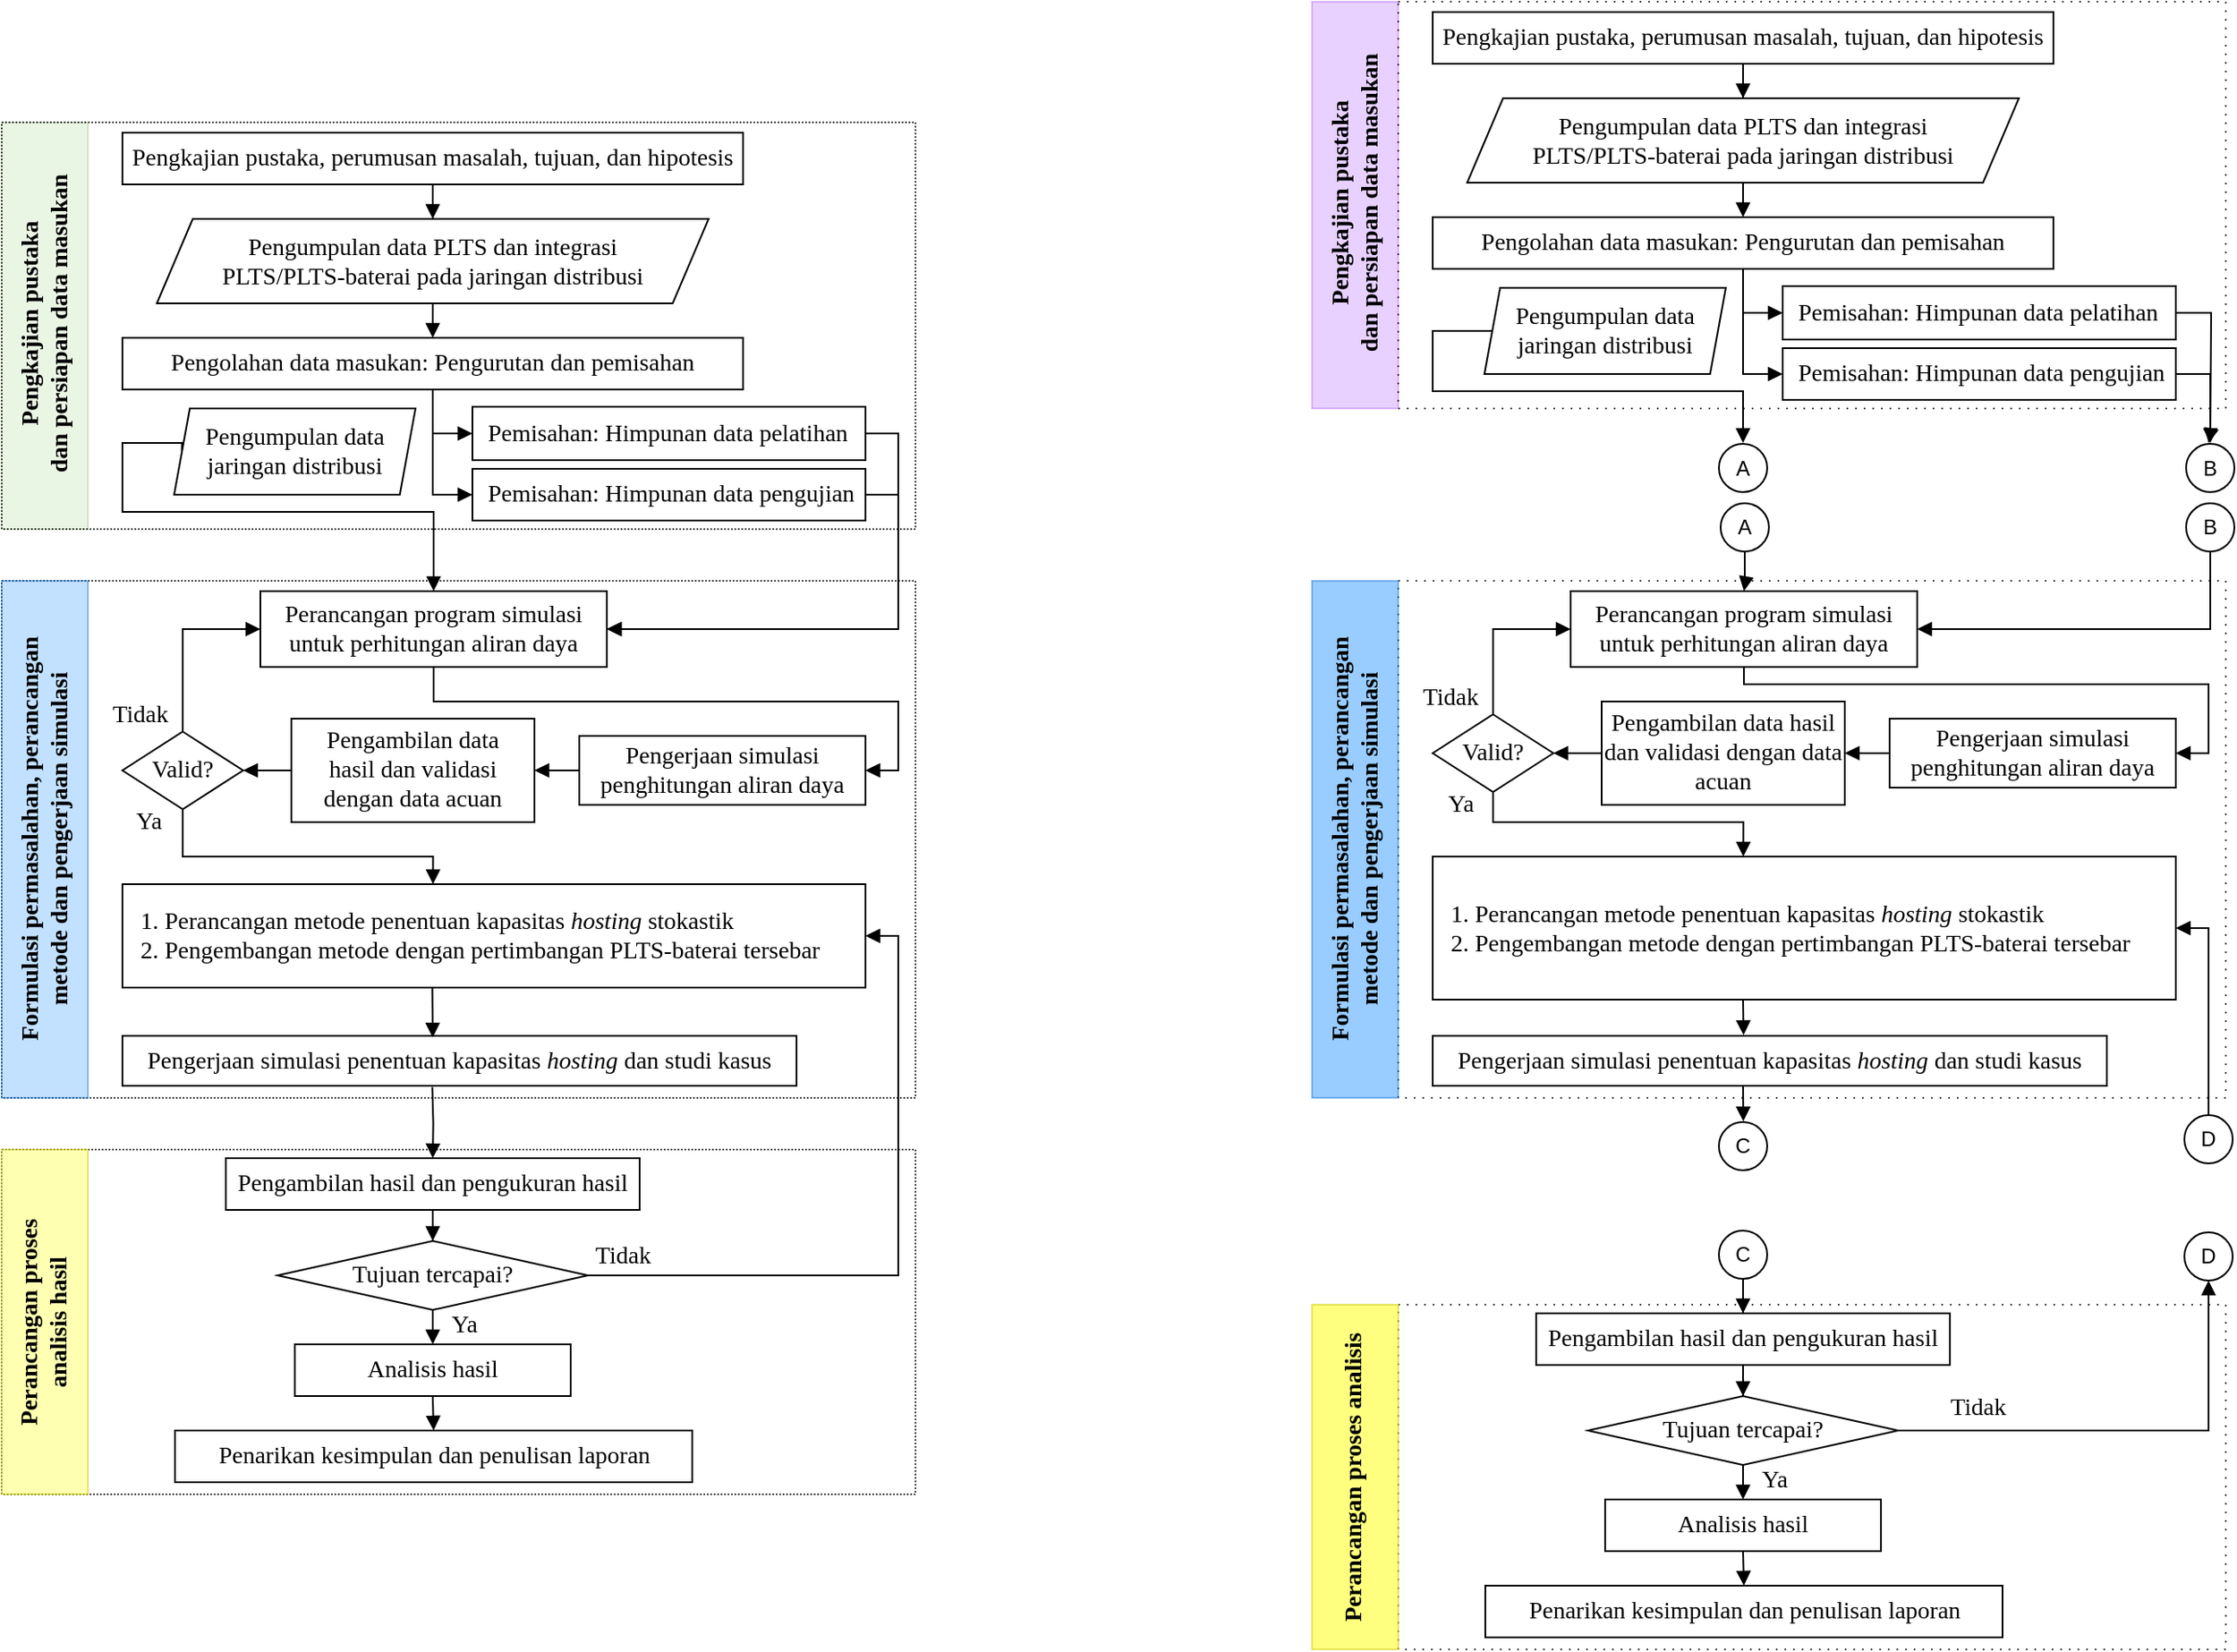 <mxfile version="14.6.13" type="device"><diagram id="JOJJXBvwJBrHt9C9s5f6" name="Page-1"><mxGraphModel dx="1351" dy="914" grid="1" gridSize="10" guides="1" tooltips="1" connect="1" arrows="1" fold="1" page="1" pageScale="1" pageWidth="827" pageHeight="1169" math="0" shadow="0"><root><mxCell id="0"/><mxCell id="1" parent="0"/><mxCell id="RSlgwgDLRxcWb8TweNPF-6" value="" style="rounded=0;whiteSpace=wrap;html=1;fontFamily=Times New Roman;fontSize=14;align=left;strokeColor=#000000;fillColor=none;strokeWidth=1;glass=0;comic=0;dashed=1;dashPattern=1 1;opacity=70;" parent="1" vertex="1"><mxGeometry x="150" y="350" width="530" height="300" as="geometry"/></mxCell><mxCell id="U5oY1SONPrFrp0tc-eFU-93" value="" style="rounded=0;whiteSpace=wrap;html=1;fontFamily=Times New Roman;fontSize=14;align=left;strokeColor=#82b366;strokeWidth=1;glass=0;comic=0;opacity=30;fillColor=#B9E0A5;" parent="1" vertex="1"><mxGeometry x="150" y="84" width="50" height="236" as="geometry"/></mxCell><mxCell id="U5oY1SONPrFrp0tc-eFU-96" value="" style="rounded=0;whiteSpace=wrap;html=1;fontFamily=Times New Roman;fontSize=14;align=left;strokeColor=#000000;fillColor=none;strokeWidth=1;glass=0;comic=0;dashed=1;dashPattern=1 1;opacity=70;" parent="1" vertex="1"><mxGeometry x="150" y="680" width="530" height="200" as="geometry"/></mxCell><mxCell id="5qbjkTM-ECTdAKHdsCht-11" value="" style="rounded=0;whiteSpace=wrap;html=1;fontFamily=Times New Roman;fontSize=14;align=left;strokeColor=#000000;fillColor=none;strokeWidth=1;glass=0;comic=0;dashed=1;dashPattern=1 1;opacity=70;" parent="1" vertex="1"><mxGeometry x="150" y="84" width="530" height="236" as="geometry"/></mxCell><mxCell id="5qbjkTM-ECTdAKHdsCht-9" value="" style="rounded=0;whiteSpace=wrap;html=1;fontFamily=Times New Roman;fontSize=14;align=left;strokeColor=#CCCC00;strokeWidth=1;glass=0;comic=0;opacity=50;fillColor=#FFFF66;" parent="1" vertex="1"><mxGeometry x="150" y="680" width="50" height="200" as="geometry"/></mxCell><mxCell id="U5oY1SONPrFrp0tc-eFU-94" value="" style="rounded=0;whiteSpace=wrap;html=1;fontFamily=Times New Roman;fontSize=14;align=left;strokeColor=#0066CC;strokeWidth=1;glass=0;comic=0;opacity=40;fillColor=#66B2FF;" parent="1" vertex="1"><mxGeometry x="150" y="350" width="50" height="300" as="geometry"/></mxCell><mxCell id="U5oY1SONPrFrp0tc-eFU-1" value="Pengumpulan data PLTS dan integrasi&lt;br&gt;PLTS/PLTS-baterai pada jaringan distribusi" style="shape=parallelogram;perimeter=parallelogramPerimeter;whiteSpace=wrap;html=1;size=0.065;fontFamily=Times New Roman;fontSize=14;" parent="1" vertex="1"><mxGeometry x="240" y="140" width="320" height="49" as="geometry"/></mxCell><mxCell id="5qbjkTM-ECTdAKHdsCht-3" style="edgeStyle=orthogonalEdgeStyle;rounded=0;orthogonalLoop=1;jettySize=auto;html=1;entryX=0;entryY=0.5;entryDx=0;entryDy=0;endArrow=block;endFill=1;" parent="1" source="U5oY1SONPrFrp0tc-eFU-2" target="U5oY1SONPrFrp0tc-eFU-7" edge="1"><mxGeometry relative="1" as="geometry"/></mxCell><mxCell id="5qbjkTM-ECTdAKHdsCht-4" style="edgeStyle=orthogonalEdgeStyle;rounded=0;orthogonalLoop=1;jettySize=auto;html=1;entryX=0;entryY=0.5;entryDx=0;entryDy=0;endArrow=block;endFill=1;" parent="1" source="U5oY1SONPrFrp0tc-eFU-2" target="U5oY1SONPrFrp0tc-eFU-10" edge="1"><mxGeometry relative="1" as="geometry"/></mxCell><mxCell id="U5oY1SONPrFrp0tc-eFU-2" value="Pengolahan data masukan: Pengurutan dan pemisahan" style="rounded=0;whiteSpace=wrap;html=1;fontFamily=Times New Roman;fontSize=14;" parent="1" vertex="1"><mxGeometry x="220" y="209" width="360" height="30" as="geometry"/></mxCell><mxCell id="5qbjkTM-ECTdAKHdsCht-5" style="edgeStyle=orthogonalEdgeStyle;rounded=0;orthogonalLoop=1;jettySize=auto;html=1;entryX=1;entryY=0.5;entryDx=0;entryDy=0;endArrow=block;endFill=1;exitX=1;exitY=0.5;exitDx=0;exitDy=0;" parent="1" source="U5oY1SONPrFrp0tc-eFU-7" target="U5oY1SONPrFrp0tc-eFU-17" edge="1"><mxGeometry relative="1" as="geometry"><Array as="points"><mxPoint x="670" y="265"/><mxPoint x="670" y="378"/></Array></mxGeometry></mxCell><mxCell id="U5oY1SONPrFrp0tc-eFU-7" value="&amp;nbsp; Pemisahan: Himpunan data pelatihan" style="rounded=0;whiteSpace=wrap;html=1;fontFamily=Times New Roman;fontSize=14;align=left;" parent="1" vertex="1"><mxGeometry x="423" y="249" width="228" height="31" as="geometry"/></mxCell><mxCell id="5qbjkTM-ECTdAKHdsCht-6" style="edgeStyle=orthogonalEdgeStyle;rounded=0;orthogonalLoop=1;jettySize=auto;html=1;entryX=1;entryY=0.5;entryDx=0;entryDy=0;endArrow=block;endFill=1;exitX=1;exitY=0.5;exitDx=0;exitDy=0;" parent="1" source="U5oY1SONPrFrp0tc-eFU-10" target="U5oY1SONPrFrp0tc-eFU-17" edge="1"><mxGeometry relative="1" as="geometry"><Array as="points"><mxPoint x="670" y="300"/><mxPoint x="670" y="378"/></Array></mxGeometry></mxCell><mxCell id="U5oY1SONPrFrp0tc-eFU-10" value="&amp;nbsp; Pemisahan: Himpunan data pengujian" style="rounded=0;whiteSpace=wrap;html=1;fontFamily=Times New Roman;fontSize=14;align=left;" parent="1" vertex="1"><mxGeometry x="423" y="285" width="228" height="30" as="geometry"/></mxCell><mxCell id="U5oY1SONPrFrp0tc-eFU-17" value="Perancangan program simulasi untuk perhitungan aliran daya" style="rounded=0;whiteSpace=wrap;html=1;fontFamily=Times New Roman;fontSize=14;" parent="1" vertex="1"><mxGeometry x="300" y="356" width="201" height="44" as="geometry"/></mxCell><mxCell id="U5oY1SONPrFrp0tc-eFU-25" value="Pengerjaan simulasi penentuan kapasitas &lt;i&gt;hosting &lt;/i&gt;dan studi kasus" style="rounded=0;whiteSpace=wrap;html=1;fontFamily=Times New Roman;fontSize=14;" parent="1" vertex="1"><mxGeometry x="220" y="614" width="391" height="29" as="geometry"/></mxCell><mxCell id="RSlgwgDLRxcWb8TweNPF-4" style="edgeStyle=orthogonalEdgeStyle;rounded=0;orthogonalLoop=1;jettySize=auto;html=1;entryX=1;entryY=0.5;entryDx=0;entryDy=0;endArrow=block;endFill=1;" parent="1" source="U5oY1SONPrFrp0tc-eFU-38" target="U5oY1SONPrFrp0tc-eFU-40" edge="1"><mxGeometry relative="1" as="geometry"/></mxCell><mxCell id="U5oY1SONPrFrp0tc-eFU-38" value="Pengerjaan simulasi penghitungan aliran daya" style="rounded=0;whiteSpace=wrap;html=1;fontFamily=Times New Roman;fontSize=14;" parent="1" vertex="1"><mxGeometry x="485" y="440" width="166" height="40" as="geometry"/></mxCell><mxCell id="U5oY1SONPrFrp0tc-eFU-57" style="edgeStyle=orthogonalEdgeStyle;rounded=0;orthogonalLoop=1;jettySize=auto;html=1;endArrow=block;endFill=1;fontFamily=Times New Roman;fontSize=14;" parent="1" source="U5oY1SONPrFrp0tc-eFU-54" target="U5oY1SONPrFrp0tc-eFU-56" edge="1"><mxGeometry relative="1" as="geometry"/></mxCell><mxCell id="U5oY1SONPrFrp0tc-eFU-54" value="Pengambilan hasil dan pengukuran hasil" style="rounded=0;whiteSpace=wrap;html=1;fontFamily=Times New Roman;fontSize=14;" parent="1" vertex="1"><mxGeometry x="280" y="685" width="240" height="30" as="geometry"/></mxCell><mxCell id="U5oY1SONPrFrp0tc-eFU-80" style="edgeStyle=orthogonalEdgeStyle;rounded=0;orthogonalLoop=1;jettySize=auto;html=1;endArrow=block;endFill=1;fontFamily=Times New Roman;fontSize=14;entryX=1;entryY=0.5;entryDx=0;entryDy=0;exitX=1;exitY=0.5;exitDx=0;exitDy=0;" parent="1" source="U5oY1SONPrFrp0tc-eFU-56" target="U5oY1SONPrFrp0tc-eFU-84" edge="1"><mxGeometry relative="1" as="geometry"><mxPoint x="599.833" y="588.833" as="targetPoint"/><Array as="points"><mxPoint x="670" y="753"/><mxPoint x="670" y="556"/></Array><mxPoint x="509.833" y="773.833" as="sourcePoint"/></mxGeometry></mxCell><mxCell id="U5oY1SONPrFrp0tc-eFU-56" value="Tujuan tercapai?" style="rhombus;whiteSpace=wrap;html=1;fontFamily=Times New Roman;fontSize=14;" parent="1" vertex="1"><mxGeometry x="310" y="733" width="180" height="40" as="geometry"/></mxCell><mxCell id="U5oY1SONPrFrp0tc-eFU-61" value="Analisis hasil" style="rounded=0;whiteSpace=wrap;html=1;fontFamily=Times New Roman;fontSize=14;" parent="1" vertex="1"><mxGeometry x="320" y="793" width="160" height="30" as="geometry"/></mxCell><mxCell id="U5oY1SONPrFrp0tc-eFU-67" style="edgeStyle=orthogonalEdgeStyle;rounded=0;orthogonalLoop=1;jettySize=auto;html=1;entryX=0.5;entryY=0;entryDx=0;entryDy=0;endArrow=block;endFill=1;fontFamily=Times New Roman;fontSize=14;exitX=0;exitY=0.5;exitDx=0;exitDy=0;" parent="1" source="U5oY1SONPrFrp0tc-eFU-66" target="U5oY1SONPrFrp0tc-eFU-17" edge="1"><mxGeometry relative="1" as="geometry"><Array as="points"><mxPoint x="255" y="270"/><mxPoint x="220" y="270"/><mxPoint x="220" y="310"/><mxPoint x="401" y="310"/></Array></mxGeometry></mxCell><mxCell id="U5oY1SONPrFrp0tc-eFU-66" value="Pengumpulan data&lt;br&gt;jaringan distribusi" style="shape=parallelogram;perimeter=parallelogramPerimeter;whiteSpace=wrap;html=1;size=0.065;fontFamily=Times New Roman;fontSize=14;" parent="1" vertex="1"><mxGeometry x="250" y="250" width="140" height="50" as="geometry"/></mxCell><mxCell id="U5oY1SONPrFrp0tc-eFU-73" value="Perancangan proses&lt;br&gt;analisis hasil" style="text;html=1;align=center;verticalAlign=middle;resizable=0;points=[];;autosize=1;fontSize=14;fontFamily=Times New Roman;direction=west;rotation=270;fontStyle=1" parent="1" vertex="1"><mxGeometry x="104.5" y="761" width="140" height="40" as="geometry"/></mxCell><mxCell id="U5oY1SONPrFrp0tc-eFU-74" value="Formulasi permasalahan, perancangan&lt;br&gt;metode dan pengerjaan simulasi" style="text;html=1;align=center;verticalAlign=middle;resizable=0;points=[];;autosize=1;fontSize=14;fontFamily=Times New Roman;direction=west;rotation=270;fontStyle=1" parent="1" vertex="1"><mxGeometry x="50" y="480" width="250" height="40" as="geometry"/></mxCell><mxCell id="U5oY1SONPrFrp0tc-eFU-75" value="Pengkajian pustaka&lt;br&gt;dan persiapan data masukan" style="text;html=1;align=center;verticalAlign=middle;resizable=0;points=[];;autosize=1;fontSize=14;fontFamily=Times New Roman;direction=west;rotation=270;fontStyle=1" parent="1" vertex="1"><mxGeometry x="79.5" y="181.5" width="190" height="40" as="geometry"/></mxCell><mxCell id="U5oY1SONPrFrp0tc-eFU-76" value="Penarikan kesimpulan dan penulisan laporan" style="rounded=0;whiteSpace=wrap;html=1;fontFamily=Times New Roman;fontSize=14;" parent="1" vertex="1"><mxGeometry x="250.5" y="843" width="300" height="30" as="geometry"/></mxCell><mxCell id="U5oY1SONPrFrp0tc-eFU-79" style="edgeStyle=orthogonalEdgeStyle;rounded=0;orthogonalLoop=1;jettySize=auto;html=1;entryX=0.5;entryY=0;entryDx=0;entryDy=0;endArrow=block;endFill=1;fontFamily=Times New Roman;fontSize=14;" parent="1" source="U5oY1SONPrFrp0tc-eFU-78" target="U5oY1SONPrFrp0tc-eFU-1" edge="1"><mxGeometry relative="1" as="geometry"/></mxCell><mxCell id="U5oY1SONPrFrp0tc-eFU-78" value="Pengkajian pustaka, perumusan masalah, tujuan, dan hipotesis" style="rounded=0;whiteSpace=wrap;html=1;fontFamily=Times New Roman;fontSize=14;" parent="1" vertex="1"><mxGeometry x="220" y="90" width="360" height="30" as="geometry"/></mxCell><mxCell id="U5oY1SONPrFrp0tc-eFU-84" value="&lt;font face=&quot;Times New Roman&quot; style=&quot;font-size: 14px&quot;&gt;&amp;nbsp;1. Perancangan metode penentuan kapasitas &lt;i&gt;hosting &lt;/i&gt;stokastik&lt;/font&gt;&lt;br style=&quot;font-size: 14px&quot;&gt;&amp;nbsp;2.&lt;span style=&quot;font-family: &amp;#34;times new roman&amp;#34; ; font-size: 14px&quot;&gt;&amp;nbsp;&lt;/span&gt;&lt;font face=&quot;times new roman&quot;&gt;Pengembangan metode dengan pertimbangan PLTS-baterai tersebar&lt;/font&gt;" style="shape=process;whiteSpace=wrap;html=1;backgroundOutline=1;fontFamily=Times New Roman;fontSize=14;align=left;size=0;spacing=7;" parent="1" vertex="1"><mxGeometry x="220" y="526" width="431" height="60" as="geometry"/></mxCell><mxCell id="U5oY1SONPrFrp0tc-eFU-91" value="Tidak" style="text;html=1;align=center;verticalAlign=middle;resizable=0;points=[];;autosize=1;fontSize=14;fontFamily=Times New Roman;" parent="1" vertex="1"><mxGeometry x="485" y="731.5" width="50" height="20" as="geometry"/></mxCell><mxCell id="U5oY1SONPrFrp0tc-eFU-92" value="Ya" style="text;html=1;align=center;verticalAlign=middle;resizable=0;points=[];;autosize=1;fontSize=14;fontFamily=Times New Roman;" parent="1" vertex="1"><mxGeometry x="402.5" y="772" width="30" height="20" as="geometry"/></mxCell><mxCell id="5qbjkTM-ECTdAKHdsCht-7" style="edgeStyle=orthogonalEdgeStyle;rounded=0;orthogonalLoop=1;jettySize=auto;html=1;entryX=0.5;entryY=0;entryDx=0;entryDy=0;endArrow=block;endFill=1;fontFamily=Times New Roman;fontSize=14;exitX=0.5;exitY=1;exitDx=0;exitDy=0;" parent="1" source="U5oY1SONPrFrp0tc-eFU-1" target="U5oY1SONPrFrp0tc-eFU-2" edge="1"><mxGeometry relative="1" as="geometry"><mxPoint x="409.833" y="129" as="sourcePoint"/><mxPoint x="409.833" y="149.667" as="targetPoint"/></mxGeometry></mxCell><mxCell id="5qbjkTM-ECTdAKHdsCht-8" style="edgeStyle=orthogonalEdgeStyle;rounded=0;orthogonalLoop=1;jettySize=auto;html=1;endArrow=block;endFill=1;fontFamily=Times New Roman;fontSize=14;exitX=0.5;exitY=1;exitDx=0;exitDy=0;entryX=1;entryY=0.5;entryDx=0;entryDy=0;" parent="1" source="U5oY1SONPrFrp0tc-eFU-17" target="U5oY1SONPrFrp0tc-eFU-38" edge="1"><mxGeometry relative="1" as="geometry"><mxPoint x="409.4" y="535.965" as="sourcePoint"/><mxPoint x="400" y="420" as="targetPoint"/><Array as="points"><mxPoint x="400" y="420"/><mxPoint x="670" y="420"/><mxPoint x="670" y="460"/></Array></mxGeometry></mxCell><mxCell id="MbbdVuY-Ka171IzyDY5e-2" style="edgeStyle=orthogonalEdgeStyle;rounded=0;orthogonalLoop=1;jettySize=auto;html=1;endArrow=block;endFill=1;fontFamily=Times New Roman;fontSize=14;entryX=0.5;entryY=0;entryDx=0;entryDy=0;exitX=0.5;exitY=1;exitDx=0;exitDy=0;" parent="1" source="U5oY1SONPrFrp0tc-eFU-61" target="U5oY1SONPrFrp0tc-eFU-76" edge="1"><mxGeometry relative="1" as="geometry"><mxPoint x="399" y="833" as="sourcePoint"/><mxPoint x="413.6" y="855.2" as="targetPoint"/></mxGeometry></mxCell><mxCell id="MbbdVuY-Ka171IzyDY5e-4" style="edgeStyle=orthogonalEdgeStyle;rounded=0;orthogonalLoop=1;jettySize=auto;html=1;endArrow=block;endFill=1;fontFamily=Times New Roman;fontSize=14;entryX=0.5;entryY=0;entryDx=0;entryDy=0;exitX=0.5;exitY=1;exitDx=0;exitDy=0;" parent="1" source="U5oY1SONPrFrp0tc-eFU-56" target="U5oY1SONPrFrp0tc-eFU-61" edge="1"><mxGeometry relative="1" as="geometry"><mxPoint x="409" y="843" as="sourcePoint"/><mxPoint x="409.4" y="868" as="targetPoint"/></mxGeometry></mxCell><mxCell id="MbbdVuY-Ka171IzyDY5e-6" style="edgeStyle=orthogonalEdgeStyle;rounded=0;orthogonalLoop=1;jettySize=auto;html=1;endArrow=block;endFill=1;fontFamily=Times New Roman;fontSize=14;exitX=0.5;exitY=1;exitDx=0;exitDy=0;" parent="1" edge="1"><mxGeometry relative="1" as="geometry"><mxPoint x="399.759" y="585.724" as="sourcePoint"/><mxPoint x="400" y="615" as="targetPoint"/></mxGeometry></mxCell><mxCell id="RSlgwgDLRxcWb8TweNPF-7" style="edgeStyle=orthogonalEdgeStyle;rounded=0;orthogonalLoop=1;jettySize=auto;html=1;entryX=0.418;entryY=0;entryDx=0;entryDy=0;entryPerimeter=0;endArrow=block;endFill=1;" parent="1" source="U5oY1SONPrFrp0tc-eFU-42" target="U5oY1SONPrFrp0tc-eFU-84" edge="1"><mxGeometry relative="1" as="geometry"><Array as="points"><mxPoint x="255" y="510"/><mxPoint x="400" y="510"/></Array></mxGeometry></mxCell><mxCell id="RSlgwgDLRxcWb8TweNPF-9" style="edgeStyle=orthogonalEdgeStyle;rounded=0;orthogonalLoop=1;jettySize=auto;html=1;entryX=0;entryY=0.5;entryDx=0;entryDy=0;endArrow=block;endFill=1;exitX=0.5;exitY=0;exitDx=0;exitDy=0;" parent="1" source="U5oY1SONPrFrp0tc-eFU-42" target="U5oY1SONPrFrp0tc-eFU-17" edge="1"><mxGeometry relative="1" as="geometry"/></mxCell><mxCell id="U5oY1SONPrFrp0tc-eFU-42" value="Valid?" style="rhombus;whiteSpace=wrap;html=1;fontFamily=Times New Roman;fontSize=14;" parent="1" vertex="1"><mxGeometry x="220" y="437.5" width="70" height="45" as="geometry"/></mxCell><mxCell id="MbbdVuY-Ka171IzyDY5e-7" style="edgeStyle=orthogonalEdgeStyle;rounded=0;orthogonalLoop=1;jettySize=auto;html=1;endArrow=block;endFill=1;fontFamily=Times New Roman;fontSize=14;exitX=0.5;exitY=1;exitDx=0;exitDy=0;entryX=0.5;entryY=0;entryDx=0;entryDy=0;" parent="1" edge="1" target="U5oY1SONPrFrp0tc-eFU-54"><mxGeometry relative="1" as="geometry"><mxPoint x="399.759" y="643.724" as="sourcePoint"/><mxPoint x="399.556" y="664.889" as="targetPoint"/></mxGeometry></mxCell><mxCell id="RSlgwgDLRxcWb8TweNPF-5" style="edgeStyle=orthogonalEdgeStyle;rounded=0;orthogonalLoop=1;jettySize=auto;html=1;entryX=1;entryY=0.5;entryDx=0;entryDy=0;endArrow=block;endFill=1;" parent="1" source="U5oY1SONPrFrp0tc-eFU-40" target="U5oY1SONPrFrp0tc-eFU-42" edge="1"><mxGeometry relative="1" as="geometry"/></mxCell><mxCell id="U5oY1SONPrFrp0tc-eFU-40" value="Pengambilan data&lt;br&gt;hasil dan validasi dengan data acuan" style="rounded=0;whiteSpace=wrap;html=1;fontFamily=Times New Roman;fontSize=14;" parent="1" vertex="1"><mxGeometry x="318" y="430" width="141" height="60" as="geometry"/></mxCell><mxCell id="8ej8D6ucsfhSE437zEQP-1" value="Tidak" style="text;html=1;align=center;verticalAlign=middle;resizable=0;points=[];;autosize=1;fontSize=14;fontFamily=Times New Roman;" parent="1" vertex="1"><mxGeometry x="205" y="417.5" width="50" height="20" as="geometry"/></mxCell><mxCell id="8ej8D6ucsfhSE437zEQP-2" value="Ya" style="text;html=1;align=center;verticalAlign=middle;resizable=0;points=[];;autosize=1;fontSize=14;fontFamily=Times New Roman;" parent="1" vertex="1"><mxGeometry x="220" y="480" width="30" height="20" as="geometry"/></mxCell><mxCell id="VgjRWZpR23dgMD5Xn0Rt-1" value="" style="rounded=0;whiteSpace=wrap;html=1;fontFamily=Times New Roman;fontSize=14;align=left;strokeColor=#000000;fillColor=none;strokeWidth=1;glass=0;comic=0;dashed=1;dashPattern=1 4;opacity=70;" parent="1" vertex="1"><mxGeometry x="960" y="350" width="480" height="300" as="geometry"/></mxCell><mxCell id="VgjRWZpR23dgMD5Xn0Rt-2" value="" style="rounded=0;whiteSpace=wrap;html=1;fontFamily=Times New Roman;fontSize=14;align=left;strokeColor=#9933FF;fillColor=#B266FF;strokeWidth=1;glass=0;comic=0;opacity=30;" parent="1" vertex="1"><mxGeometry x="910" y="14" width="50" height="236" as="geometry"/></mxCell><mxCell id="VgjRWZpR23dgMD5Xn0Rt-3" value="" style="rounded=0;whiteSpace=wrap;html=1;fontFamily=Times New Roman;fontSize=14;align=left;strokeColor=#000000;fillColor=none;strokeWidth=1;glass=0;comic=0;dashed=1;dashPattern=1 4;opacity=70;" parent="1" vertex="1"><mxGeometry x="960" y="770" width="480" height="200" as="geometry"/></mxCell><mxCell id="VgjRWZpR23dgMD5Xn0Rt-4" value="" style="rounded=0;whiteSpace=wrap;html=1;fontFamily=Times New Roman;fontSize=14;align=left;strokeColor=#000000;fillColor=none;strokeWidth=1;glass=0;comic=0;dashed=1;dashPattern=1 4;opacity=70;" parent="1" vertex="1"><mxGeometry x="960" y="14" width="480" height="236" as="geometry"/></mxCell><mxCell id="VgjRWZpR23dgMD5Xn0Rt-5" value="" style="rounded=0;whiteSpace=wrap;html=1;fontFamily=Times New Roman;fontSize=14;align=left;strokeColor=#CCCC00;fillColor=#FFFF00;strokeWidth=1;glass=0;comic=0;opacity=50;" parent="1" vertex="1"><mxGeometry x="910" y="770" width="50" height="200" as="geometry"/></mxCell><mxCell id="VgjRWZpR23dgMD5Xn0Rt-6" value="" style="rounded=0;whiteSpace=wrap;html=1;fontFamily=Times New Roman;fontSize=14;align=left;strokeColor=#0066CC;fillColor=#007FFF;strokeWidth=1;glass=0;comic=0;opacity=40;" parent="1" vertex="1"><mxGeometry x="910" y="350" width="50" height="300" as="geometry"/></mxCell><mxCell id="VgjRWZpR23dgMD5Xn0Rt-7" value="Pengumpulan data PLTS dan integrasi&lt;br&gt;PLTS/PLTS-baterai pada jaringan distribusi" style="shape=parallelogram;perimeter=parallelogramPerimeter;whiteSpace=wrap;html=1;size=0.065;fontFamily=Times New Roman;fontSize=14;" parent="1" vertex="1"><mxGeometry x="1000" y="70" width="320" height="49" as="geometry"/></mxCell><mxCell id="VgjRWZpR23dgMD5Xn0Rt-8" style="edgeStyle=orthogonalEdgeStyle;rounded=0;orthogonalLoop=1;jettySize=auto;html=1;entryX=0;entryY=0.5;entryDx=0;entryDy=0;endArrow=block;endFill=1;" parent="1" source="VgjRWZpR23dgMD5Xn0Rt-10" target="VgjRWZpR23dgMD5Xn0Rt-12" edge="1"><mxGeometry relative="1" as="geometry"/></mxCell><mxCell id="VgjRWZpR23dgMD5Xn0Rt-9" style="edgeStyle=orthogonalEdgeStyle;rounded=0;orthogonalLoop=1;jettySize=auto;html=1;entryX=0;entryY=0.5;entryDx=0;entryDy=0;endArrow=block;endFill=1;" parent="1" source="VgjRWZpR23dgMD5Xn0Rt-10" target="VgjRWZpR23dgMD5Xn0Rt-14" edge="1"><mxGeometry relative="1" as="geometry"/></mxCell><mxCell id="VgjRWZpR23dgMD5Xn0Rt-10" value="Pengolahan data masukan: Pengurutan dan pemisahan" style="rounded=0;whiteSpace=wrap;html=1;fontFamily=Times New Roman;fontSize=14;" parent="1" vertex="1"><mxGeometry x="980" y="139" width="360" height="30" as="geometry"/></mxCell><mxCell id="VgjRWZpR23dgMD5Xn0Rt-49" style="edgeStyle=orthogonalEdgeStyle;rounded=0;orthogonalLoop=1;jettySize=auto;html=1;endArrow=block;endFill=1;" parent="1" source="VgjRWZpR23dgMD5Xn0Rt-12" edge="1"><mxGeometry relative="1" as="geometry"><mxPoint x="1431" y="270" as="targetPoint"/></mxGeometry></mxCell><mxCell id="VgjRWZpR23dgMD5Xn0Rt-12" value="&amp;nbsp; Pemisahan: Himpunan data pelatihan" style="rounded=0;whiteSpace=wrap;html=1;fontFamily=Times New Roman;fontSize=14;align=left;" parent="1" vertex="1"><mxGeometry x="1183" y="179" width="228" height="31" as="geometry"/></mxCell><mxCell id="VgjRWZpR23dgMD5Xn0Rt-50" style="edgeStyle=orthogonalEdgeStyle;rounded=0;orthogonalLoop=1;jettySize=auto;html=1;endArrow=block;endFill=1;" parent="1" source="VgjRWZpR23dgMD5Xn0Rt-14" edge="1"><mxGeometry relative="1" as="geometry"><mxPoint x="1430" y="270" as="targetPoint"/></mxGeometry></mxCell><mxCell id="VgjRWZpR23dgMD5Xn0Rt-14" value="&amp;nbsp; Pemisahan: Himpunan data pengujian" style="rounded=0;whiteSpace=wrap;html=1;fontFamily=Times New Roman;fontSize=14;align=left;" parent="1" vertex="1"><mxGeometry x="1183" y="215" width="228" height="30" as="geometry"/></mxCell><mxCell id="VgjRWZpR23dgMD5Xn0Rt-15" value="Perancangan program simulasi untuk perhitungan aliran daya" style="rounded=0;whiteSpace=wrap;html=1;fontFamily=Times New Roman;fontSize=14;" parent="1" vertex="1"><mxGeometry x="1060" y="356" width="201" height="44" as="geometry"/></mxCell><mxCell id="VgjRWZpR23dgMD5Xn0Rt-16" value="Pengerjaan simulasi penentuan kapasitas &lt;i&gt;hosting &lt;/i&gt;dan studi kasus" style="rounded=0;whiteSpace=wrap;html=1;fontFamily=Times New Roman;fontSize=14;" parent="1" vertex="1"><mxGeometry x="980" y="614" width="391" height="29" as="geometry"/></mxCell><mxCell id="VgjRWZpR23dgMD5Xn0Rt-17" style="edgeStyle=orthogonalEdgeStyle;rounded=0;orthogonalLoop=1;jettySize=auto;html=1;entryX=1;entryY=0.5;entryDx=0;entryDy=0;endArrow=block;endFill=1;" parent="1" source="VgjRWZpR23dgMD5Xn0Rt-18" target="VgjRWZpR23dgMD5Xn0Rt-45" edge="1"><mxGeometry relative="1" as="geometry"/></mxCell><mxCell id="VgjRWZpR23dgMD5Xn0Rt-18" value="Pengerjaan simulasi penghitungan aliran daya" style="rounded=0;whiteSpace=wrap;html=1;fontFamily=Times New Roman;fontSize=14;" parent="1" vertex="1"><mxGeometry x="1245" y="430" width="166" height="40" as="geometry"/></mxCell><mxCell id="VgjRWZpR23dgMD5Xn0Rt-19" style="edgeStyle=orthogonalEdgeStyle;rounded=0;orthogonalLoop=1;jettySize=auto;html=1;endArrow=block;endFill=1;fontFamily=Times New Roman;fontSize=14;" parent="1" source="VgjRWZpR23dgMD5Xn0Rt-20" target="VgjRWZpR23dgMD5Xn0Rt-22" edge="1"><mxGeometry relative="1" as="geometry"/></mxCell><mxCell id="VgjRWZpR23dgMD5Xn0Rt-20" value="Pengambilan hasil dan pengukuran hasil" style="rounded=0;whiteSpace=wrap;html=1;fontFamily=Times New Roman;fontSize=14;" parent="1" vertex="1"><mxGeometry x="1040" y="775" width="240" height="30" as="geometry"/></mxCell><mxCell id="VgjRWZpR23dgMD5Xn0Rt-21" style="edgeStyle=orthogonalEdgeStyle;rounded=0;orthogonalLoop=1;jettySize=auto;html=1;endArrow=block;endFill=1;fontFamily=Times New Roman;fontSize=14;entryX=1;entryY=0.5;entryDx=0;entryDy=0;" parent="1" target="VgjRWZpR23dgMD5Xn0Rt-32" edge="1"><mxGeometry relative="1" as="geometry"><mxPoint x="1359.833" y="588.833" as="targetPoint"/><Array as="points"><mxPoint x="1430" y="551"/></Array><mxPoint x="1430" y="660" as="sourcePoint"/></mxGeometry></mxCell><mxCell id="VgjRWZpR23dgMD5Xn0Rt-62" style="edgeStyle=orthogonalEdgeStyle;rounded=0;orthogonalLoop=1;jettySize=auto;html=1;entryX=0.5;entryY=1;entryDx=0;entryDy=0;endArrow=block;endFill=1;" parent="1" source="VgjRWZpR23dgMD5Xn0Rt-22" target="VgjRWZpR23dgMD5Xn0Rt-60" edge="1"><mxGeometry relative="1" as="geometry"/></mxCell><mxCell id="VgjRWZpR23dgMD5Xn0Rt-22" value="Tujuan tercapai?" style="rhombus;whiteSpace=wrap;html=1;fontFamily=Times New Roman;fontSize=14;" parent="1" vertex="1"><mxGeometry x="1070" y="823" width="180" height="40" as="geometry"/></mxCell><mxCell id="VgjRWZpR23dgMD5Xn0Rt-23" value="Analisis hasil" style="rounded=0;whiteSpace=wrap;html=1;fontFamily=Times New Roman;fontSize=14;" parent="1" vertex="1"><mxGeometry x="1080" y="883" width="160" height="30" as="geometry"/></mxCell><mxCell id="VgjRWZpR23dgMD5Xn0Rt-24" style="edgeStyle=orthogonalEdgeStyle;rounded=0;orthogonalLoop=1;jettySize=auto;html=1;endArrow=block;endFill=1;fontFamily=Times New Roman;fontSize=14;exitX=0;exitY=0.5;exitDx=0;exitDy=0;" parent="1" source="VgjRWZpR23dgMD5Xn0Rt-25" edge="1"><mxGeometry relative="1" as="geometry"><Array as="points"><mxPoint x="980" y="205"/><mxPoint x="980" y="240"/><mxPoint x="1160" y="240"/></Array><mxPoint x="1160" y="270" as="targetPoint"/></mxGeometry></mxCell><mxCell id="VgjRWZpR23dgMD5Xn0Rt-25" value="Pengumpulan data&lt;br&gt;jaringan distribusi" style="shape=parallelogram;perimeter=parallelogramPerimeter;whiteSpace=wrap;html=1;size=0.065;fontFamily=Times New Roman;fontSize=14;" parent="1" vertex="1"><mxGeometry x="1010" y="180" width="140" height="50" as="geometry"/></mxCell><mxCell id="VgjRWZpR23dgMD5Xn0Rt-26" value="Perancangan proses analisis" style="text;html=1;align=center;verticalAlign=middle;resizable=0;points=[];;autosize=1;fontSize=14;fontFamily=Times New Roman;direction=west;rotation=270;fontStyle=1" parent="1" vertex="1"><mxGeometry x="844.5" y="861" width="180" height="20" as="geometry"/></mxCell><mxCell id="VgjRWZpR23dgMD5Xn0Rt-27" value="Formulasi permasalahan, perancangan&lt;br&gt;metode dan pengerjaan simulasi" style="text;html=1;align=center;verticalAlign=middle;resizable=0;points=[];;autosize=1;fontSize=14;fontFamily=Times New Roman;direction=west;rotation=270;fontStyle=1" parent="1" vertex="1"><mxGeometry x="810" y="480" width="250" height="40" as="geometry"/></mxCell><mxCell id="VgjRWZpR23dgMD5Xn0Rt-28" value="Pengkajian pustaka&lt;br&gt;dan persiapan data masukan" style="text;html=1;align=center;verticalAlign=middle;resizable=0;points=[];;autosize=1;fontSize=14;fontFamily=Times New Roman;direction=west;rotation=270;fontStyle=1" parent="1" vertex="1"><mxGeometry x="839.5" y="111.5" width="190" height="40" as="geometry"/></mxCell><mxCell id="VgjRWZpR23dgMD5Xn0Rt-29" value="Penarikan kesimpulan dan penulisan laporan" style="rounded=0;whiteSpace=wrap;html=1;fontFamily=Times New Roman;fontSize=14;" parent="1" vertex="1"><mxGeometry x="1010.5" y="933" width="300" height="30" as="geometry"/></mxCell><mxCell id="VgjRWZpR23dgMD5Xn0Rt-30" style="edgeStyle=orthogonalEdgeStyle;rounded=0;orthogonalLoop=1;jettySize=auto;html=1;entryX=0.5;entryY=0;entryDx=0;entryDy=0;endArrow=block;endFill=1;fontFamily=Times New Roman;fontSize=14;" parent="1" source="VgjRWZpR23dgMD5Xn0Rt-31" target="VgjRWZpR23dgMD5Xn0Rt-7" edge="1"><mxGeometry relative="1" as="geometry"/></mxCell><mxCell id="VgjRWZpR23dgMD5Xn0Rt-31" value="Pengkajian pustaka, perumusan masalah, tujuan, dan hipotesis" style="rounded=0;whiteSpace=wrap;html=1;fontFamily=Times New Roman;fontSize=14;" parent="1" vertex="1"><mxGeometry x="980" y="20" width="360" height="30" as="geometry"/></mxCell><mxCell id="VgjRWZpR23dgMD5Xn0Rt-32" value="&lt;font face=&quot;Times New Roman&quot; style=&quot;font-size: 14px&quot;&gt;&amp;nbsp;1. Perancangan metode penentuan kapasitas &lt;i&gt;hosting &lt;/i&gt;stokastik&lt;/font&gt;&lt;br style=&quot;font-size: 14px&quot;&gt;&amp;nbsp;2.&lt;span style=&quot;font-family: &amp;#34;times new roman&amp;#34; ; font-size: 14px&quot;&gt;&amp;nbsp;&lt;/span&gt;&lt;font face=&quot;times new roman&quot;&gt;Pengembangan metode dengan pertimbangan PLTS-baterai tersebar&lt;/font&gt;" style="shape=process;whiteSpace=wrap;html=1;backgroundOutline=1;fontFamily=Times New Roman;fontSize=14;align=left;size=0;spacing=7;" parent="1" vertex="1"><mxGeometry x="980" y="510" width="431" height="83" as="geometry"/></mxCell><mxCell id="VgjRWZpR23dgMD5Xn0Rt-33" value="Tidak" style="text;html=1;align=center;verticalAlign=middle;resizable=0;points=[];;autosize=1;fontSize=14;fontFamily=Times New Roman;" parent="1" vertex="1"><mxGeometry x="1271" y="819.5" width="50" height="20" as="geometry"/></mxCell><mxCell id="VgjRWZpR23dgMD5Xn0Rt-34" value="Ya" style="text;html=1;align=center;verticalAlign=middle;resizable=0;points=[];;autosize=1;fontSize=14;fontFamily=Times New Roman;" parent="1" vertex="1"><mxGeometry x="1162.5" y="862" width="30" height="20" as="geometry"/></mxCell><mxCell id="VgjRWZpR23dgMD5Xn0Rt-35" style="edgeStyle=orthogonalEdgeStyle;rounded=0;orthogonalLoop=1;jettySize=auto;html=1;entryX=0.5;entryY=0;entryDx=0;entryDy=0;endArrow=block;endFill=1;fontFamily=Times New Roman;fontSize=14;exitX=0.5;exitY=1;exitDx=0;exitDy=0;" parent="1" source="VgjRWZpR23dgMD5Xn0Rt-7" target="VgjRWZpR23dgMD5Xn0Rt-10" edge="1"><mxGeometry relative="1" as="geometry"><mxPoint x="1169.833" y="59" as="sourcePoint"/><mxPoint x="1169.833" y="79.667" as="targetPoint"/></mxGeometry></mxCell><mxCell id="VgjRWZpR23dgMD5Xn0Rt-36" style="edgeStyle=orthogonalEdgeStyle;rounded=0;orthogonalLoop=1;jettySize=auto;html=1;endArrow=block;endFill=1;fontFamily=Times New Roman;fontSize=14;exitX=0.5;exitY=1;exitDx=0;exitDy=0;entryX=1;entryY=0.5;entryDx=0;entryDy=0;" parent="1" source="VgjRWZpR23dgMD5Xn0Rt-15" target="VgjRWZpR23dgMD5Xn0Rt-18" edge="1"><mxGeometry relative="1" as="geometry"><mxPoint x="1169.4" y="535.965" as="sourcePoint"/><mxPoint x="1160" y="420" as="targetPoint"/><Array as="points"><mxPoint x="1160" y="410"/><mxPoint x="1430" y="410"/><mxPoint x="1430" y="450"/></Array></mxGeometry></mxCell><mxCell id="VgjRWZpR23dgMD5Xn0Rt-37" style="edgeStyle=orthogonalEdgeStyle;rounded=0;orthogonalLoop=1;jettySize=auto;html=1;endArrow=block;endFill=1;fontFamily=Times New Roman;fontSize=14;entryX=0.5;entryY=0;entryDx=0;entryDy=0;exitX=0.5;exitY=1;exitDx=0;exitDy=0;" parent="1" source="VgjRWZpR23dgMD5Xn0Rt-23" target="VgjRWZpR23dgMD5Xn0Rt-29" edge="1"><mxGeometry relative="1" as="geometry"><mxPoint x="1159" y="923" as="sourcePoint"/><mxPoint x="1173.6" y="945.2" as="targetPoint"/></mxGeometry></mxCell><mxCell id="VgjRWZpR23dgMD5Xn0Rt-38" style="edgeStyle=orthogonalEdgeStyle;rounded=0;orthogonalLoop=1;jettySize=auto;html=1;endArrow=block;endFill=1;fontFamily=Times New Roman;fontSize=14;entryX=0.5;entryY=0;entryDx=0;entryDy=0;exitX=0.5;exitY=1;exitDx=0;exitDy=0;" parent="1" source="VgjRWZpR23dgMD5Xn0Rt-22" target="VgjRWZpR23dgMD5Xn0Rt-23" edge="1"><mxGeometry relative="1" as="geometry"><mxPoint x="1169" y="933" as="sourcePoint"/><mxPoint x="1169.4" y="958" as="targetPoint"/></mxGeometry></mxCell><mxCell id="VgjRWZpR23dgMD5Xn0Rt-39" style="edgeStyle=orthogonalEdgeStyle;rounded=0;orthogonalLoop=1;jettySize=auto;html=1;endArrow=block;endFill=1;fontFamily=Times New Roman;fontSize=14;entryX=0.5;entryY=0;entryDx=0;entryDy=0;" parent="1" edge="1"><mxGeometry relative="1" as="geometry"><mxPoint x="1160" y="593" as="sourcePoint"/><mxPoint x="1160.286" y="613.571" as="targetPoint"/></mxGeometry></mxCell><mxCell id="VgjRWZpR23dgMD5Xn0Rt-40" style="edgeStyle=orthogonalEdgeStyle;rounded=0;orthogonalLoop=1;jettySize=auto;html=1;entryX=0.418;entryY=0;entryDx=0;entryDy=0;entryPerimeter=0;endArrow=block;endFill=1;" parent="1" source="VgjRWZpR23dgMD5Xn0Rt-42" target="VgjRWZpR23dgMD5Xn0Rt-32" edge="1"><mxGeometry relative="1" as="geometry"><Array as="points"><mxPoint x="1015" y="490"/><mxPoint x="1160" y="490"/></Array></mxGeometry></mxCell><mxCell id="VgjRWZpR23dgMD5Xn0Rt-41" style="edgeStyle=orthogonalEdgeStyle;rounded=0;orthogonalLoop=1;jettySize=auto;html=1;entryX=0;entryY=0.5;entryDx=0;entryDy=0;endArrow=block;endFill=1;exitX=0.5;exitY=0;exitDx=0;exitDy=0;" parent="1" source="VgjRWZpR23dgMD5Xn0Rt-42" target="VgjRWZpR23dgMD5Xn0Rt-15" edge="1"><mxGeometry relative="1" as="geometry"/></mxCell><mxCell id="VgjRWZpR23dgMD5Xn0Rt-42" value="Valid?" style="rhombus;whiteSpace=wrap;html=1;fontFamily=Times New Roman;fontSize=14;" parent="1" vertex="1"><mxGeometry x="980" y="427.5" width="70" height="45" as="geometry"/></mxCell><mxCell id="VgjRWZpR23dgMD5Xn0Rt-44" style="edgeStyle=orthogonalEdgeStyle;rounded=0;orthogonalLoop=1;jettySize=auto;html=1;entryX=1;entryY=0.5;entryDx=0;entryDy=0;endArrow=block;endFill=1;" parent="1" source="VgjRWZpR23dgMD5Xn0Rt-45" target="VgjRWZpR23dgMD5Xn0Rt-42" edge="1"><mxGeometry relative="1" as="geometry"/></mxCell><mxCell id="VgjRWZpR23dgMD5Xn0Rt-45" value="Pengambilan data hasil dan validasi dengan data acuan" style="rounded=0;whiteSpace=wrap;html=1;fontFamily=Times New Roman;fontSize=14;" parent="1" vertex="1"><mxGeometry x="1078" y="420" width="141" height="60" as="geometry"/></mxCell><mxCell id="VgjRWZpR23dgMD5Xn0Rt-46" value="Tidak" style="text;html=1;align=center;verticalAlign=middle;resizable=0;points=[];;autosize=1;fontSize=14;fontFamily=Times New Roman;" parent="1" vertex="1"><mxGeometry x="965" y="407.5" width="50" height="20" as="geometry"/></mxCell><mxCell id="VgjRWZpR23dgMD5Xn0Rt-47" value="Ya" style="text;html=1;align=center;verticalAlign=middle;resizable=0;points=[];;autosize=1;fontSize=14;fontFamily=Times New Roman;" parent="1" vertex="1"><mxGeometry x="980.5" y="470" width="30" height="20" as="geometry"/></mxCell><mxCell id="VgjRWZpR23dgMD5Xn0Rt-48" value="A" style="ellipse;whiteSpace=wrap;html=1;aspect=fixed;" parent="1" vertex="1"><mxGeometry x="1146" y="270.5" width="28" height="28" as="geometry"/></mxCell><mxCell id="VgjRWZpR23dgMD5Xn0Rt-51" value="B" style="ellipse;whiteSpace=wrap;html=1;aspect=fixed;" parent="1" vertex="1"><mxGeometry x="1417" y="270.5" width="28" height="28" as="geometry"/></mxCell><mxCell id="VgjRWZpR23dgMD5Xn0Rt-54" style="edgeStyle=orthogonalEdgeStyle;rounded=0;orthogonalLoop=1;jettySize=auto;html=1;entryX=0.5;entryY=0;entryDx=0;entryDy=0;endArrow=block;endFill=1;" parent="1" source="VgjRWZpR23dgMD5Xn0Rt-52" target="VgjRWZpR23dgMD5Xn0Rt-15" edge="1"><mxGeometry relative="1" as="geometry"/></mxCell><mxCell id="VgjRWZpR23dgMD5Xn0Rt-52" value="A" style="ellipse;whiteSpace=wrap;html=1;aspect=fixed;" parent="1" vertex="1"><mxGeometry x="1147" y="305" width="28" height="28" as="geometry"/></mxCell><mxCell id="VgjRWZpR23dgMD5Xn0Rt-55" style="edgeStyle=orthogonalEdgeStyle;rounded=0;orthogonalLoop=1;jettySize=auto;html=1;entryX=1;entryY=0.5;entryDx=0;entryDy=0;endArrow=block;endFill=1;exitX=0.5;exitY=1;exitDx=0;exitDy=0;" parent="1" source="VgjRWZpR23dgMD5Xn0Rt-53" target="VgjRWZpR23dgMD5Xn0Rt-15" edge="1"><mxGeometry relative="1" as="geometry"/></mxCell><mxCell id="VgjRWZpR23dgMD5Xn0Rt-53" value="B" style="ellipse;whiteSpace=wrap;html=1;aspect=fixed;" parent="1" vertex="1"><mxGeometry x="1417" y="305" width="28" height="28" as="geometry"/></mxCell><mxCell id="VgjRWZpR23dgMD5Xn0Rt-56" value="C" style="ellipse;whiteSpace=wrap;html=1;aspect=fixed;" parent="1" vertex="1"><mxGeometry x="1146" y="664" width="28" height="28" as="geometry"/></mxCell><mxCell id="VgjRWZpR23dgMD5Xn0Rt-57" style="edgeStyle=orthogonalEdgeStyle;rounded=0;orthogonalLoop=1;jettySize=auto;html=1;endArrow=block;endFill=1;fontFamily=Times New Roman;fontSize=14;entryX=0.5;entryY=0;entryDx=0;entryDy=0;" parent="1" edge="1"><mxGeometry relative="1" as="geometry"><mxPoint x="1160.0" y="643" as="sourcePoint"/><mxPoint x="1160.167" y="663.611" as="targetPoint"/></mxGeometry></mxCell><mxCell id="VgjRWZpR23dgMD5Xn0Rt-58" value="D" style="ellipse;whiteSpace=wrap;html=1;aspect=fixed;" parent="1" vertex="1"><mxGeometry x="1416" y="660" width="28" height="28" as="geometry"/></mxCell><mxCell id="VgjRWZpR23dgMD5Xn0Rt-61" style="edgeStyle=orthogonalEdgeStyle;rounded=0;orthogonalLoop=1;jettySize=auto;html=1;entryX=0.5;entryY=0;entryDx=0;entryDy=0;endArrow=block;endFill=1;" parent="1" source="VgjRWZpR23dgMD5Xn0Rt-59" target="VgjRWZpR23dgMD5Xn0Rt-20" edge="1"><mxGeometry relative="1" as="geometry"/></mxCell><mxCell id="VgjRWZpR23dgMD5Xn0Rt-59" value="C" style="ellipse;whiteSpace=wrap;html=1;aspect=fixed;" parent="1" vertex="1"><mxGeometry x="1146" y="727" width="28" height="28" as="geometry"/></mxCell><mxCell id="VgjRWZpR23dgMD5Xn0Rt-60" value="D" style="ellipse;whiteSpace=wrap;html=1;aspect=fixed;" parent="1" vertex="1"><mxGeometry x="1416" y="728" width="28" height="28" as="geometry"/></mxCell></root></mxGraphModel></diagram></mxfile>